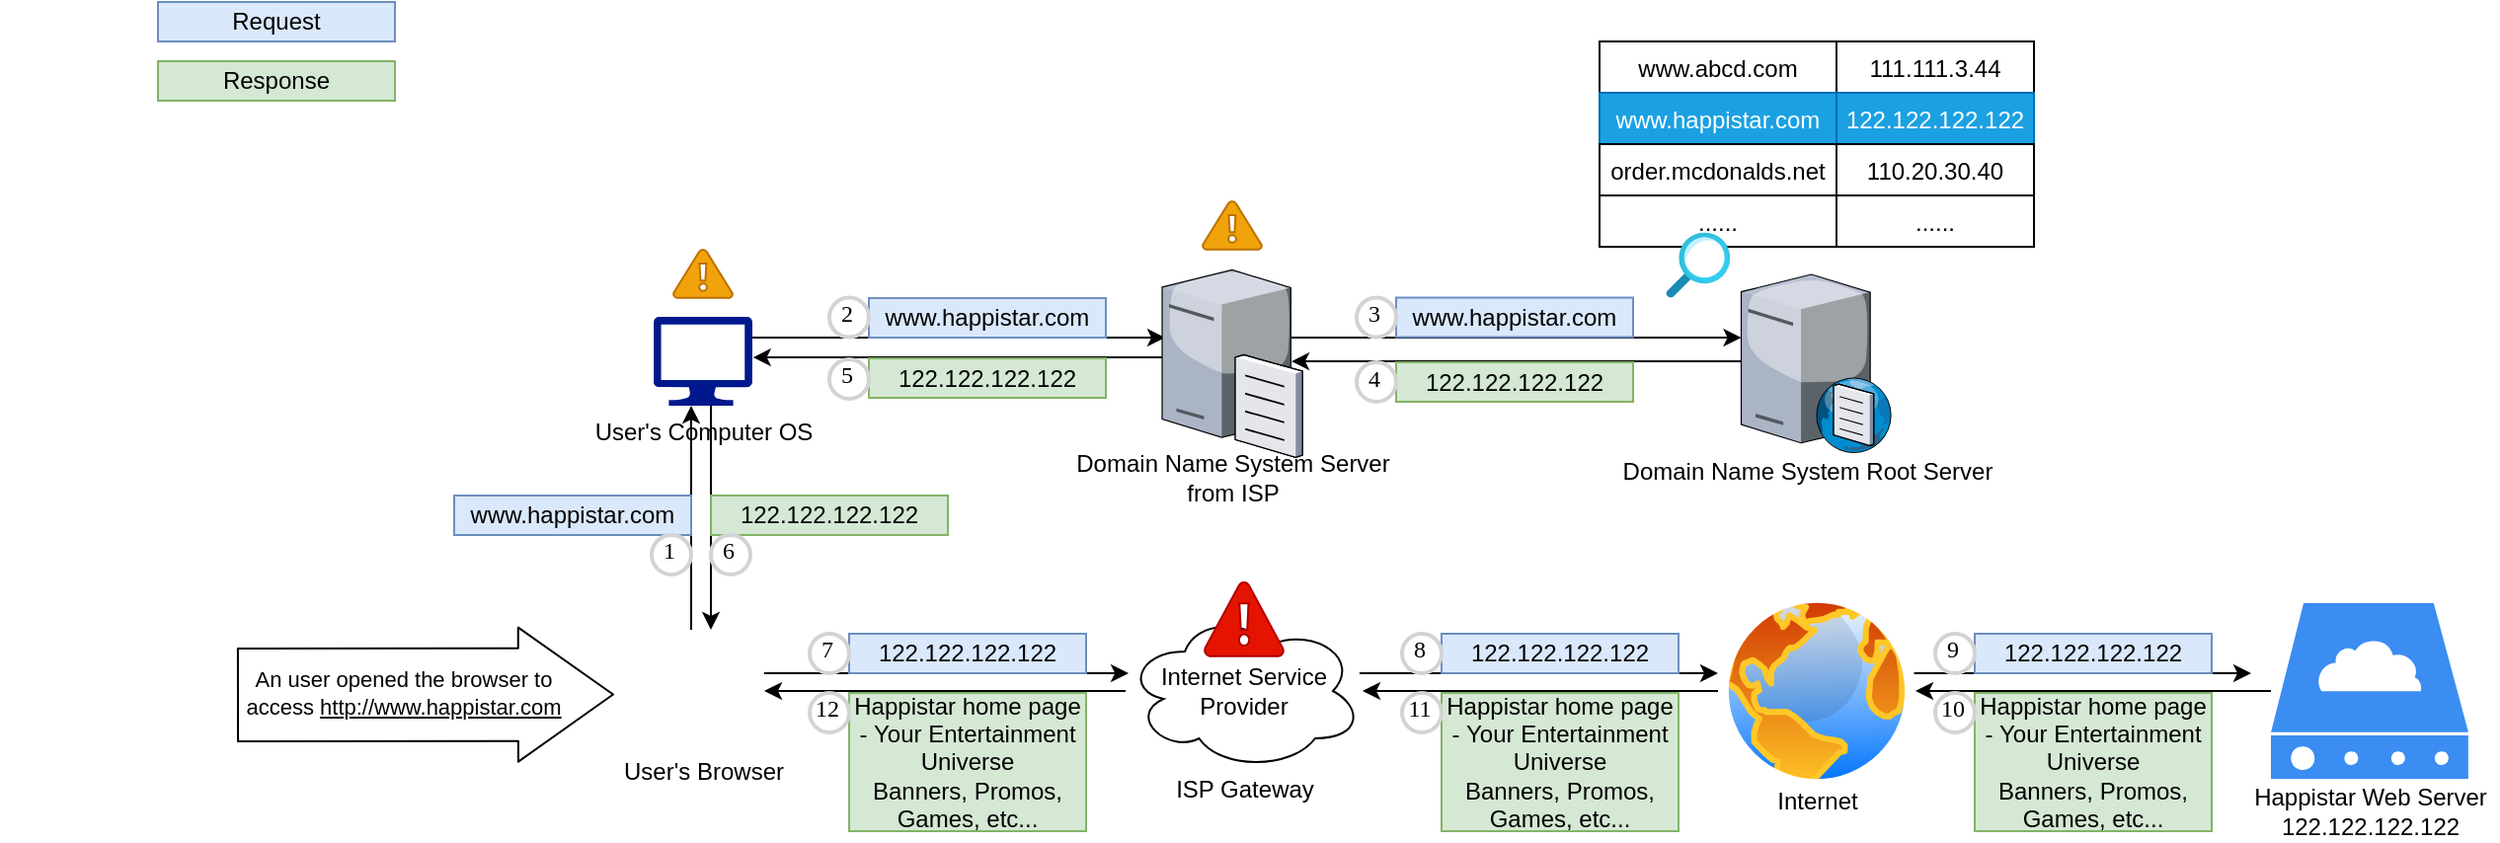 <mxfile version="14.3.0" type="github">
  <diagram id="l8hXMBHkgcEJcSW0mbfh" name="Page-1">
    <mxGraphModel dx="2115" dy="589" grid="1" gridSize="10" guides="1" tooltips="1" connect="1" arrows="1" fold="1" page="1" pageScale="1" pageWidth="1169" pageHeight="827" math="0" shadow="0">
      <root>
        <mxCell id="0" />
        <mxCell id="1" parent="0" />
        <mxCell id="qojFPFEIn5ypN-THC_9b-14" value="" style="edgeStyle=orthogonalEdgeStyle;rounded=0;orthogonalLoop=1;jettySize=auto;html=1;" parent="1" source="qojFPFEIn5ypN-THC_9b-5" target="qojFPFEIn5ypN-THC_9b-6" edge="1">
          <mxGeometry relative="1" as="geometry">
            <Array as="points">
              <mxPoint x="190" y="370" />
              <mxPoint x="190" y="370" />
            </Array>
          </mxGeometry>
        </mxCell>
        <mxCell id="qojFPFEIn5ypN-THC_9b-26" style="edgeStyle=orthogonalEdgeStyle;rounded=0;orthogonalLoop=1;jettySize=auto;html=1;" parent="1" source="qojFPFEIn5ypN-THC_9b-5" target="qojFPFEIn5ypN-THC_9b-8" edge="1">
          <mxGeometry relative="1" as="geometry">
            <Array as="points">
              <mxPoint x="330" y="460" />
              <mxPoint x="330" y="460" />
            </Array>
          </mxGeometry>
        </mxCell>
        <mxCell id="qojFPFEIn5ypN-THC_9b-5" value="" style="shape=image;html=1;verticalAlign=top;verticalLabelPosition=bottom;labelBackgroundColor=#ffffff;imageAspect=0;aspect=fixed;image=https://cdn3.iconfinder.com/data/icons/social-network-30/512/social-09-128.png" parent="1" vertex="1">
          <mxGeometry x="165" y="438" width="62" height="62" as="geometry" />
        </mxCell>
        <mxCell id="qojFPFEIn5ypN-THC_9b-15" value="" style="edgeStyle=orthogonalEdgeStyle;rounded=0;orthogonalLoop=1;jettySize=auto;html=1;" parent="1" edge="1">
          <mxGeometry relative="1" as="geometry">
            <mxPoint x="200" y="324.5" as="sourcePoint" />
            <mxPoint x="200" y="438.0" as="targetPoint" />
            <Array as="points">
              <mxPoint x="200" y="400" />
              <mxPoint x="200" y="400" />
            </Array>
          </mxGeometry>
        </mxCell>
        <mxCell id="qojFPFEIn5ypN-THC_9b-19" style="edgeStyle=orthogonalEdgeStyle;rounded=0;orthogonalLoop=1;jettySize=auto;html=1;" parent="1" source="qojFPFEIn5ypN-THC_9b-6" edge="1">
          <mxGeometry relative="1" as="geometry">
            <mxPoint x="430" y="290.029" as="targetPoint" />
            <Array as="points">
              <mxPoint x="360" y="290" />
              <mxPoint x="360" y="290" />
            </Array>
          </mxGeometry>
        </mxCell>
        <mxCell id="qojFPFEIn5ypN-THC_9b-6" value="" style="aspect=fixed;pointerEvents=1;shadow=0;dashed=0;html=1;strokeColor=none;labelPosition=center;verticalLabelPosition=bottom;verticalAlign=top;align=center;fillColor=#00188D;shape=mxgraph.azure.computer" parent="1" vertex="1">
          <mxGeometry x="171" y="279.5" width="50" height="45" as="geometry" />
        </mxCell>
        <mxCell id="qojFPFEIn5ypN-THC_9b-79" style="edgeStyle=orthogonalEdgeStyle;rounded=0;orthogonalLoop=1;jettySize=auto;html=1;" parent="1" source="qojFPFEIn5ypN-THC_9b-7" edge="1">
          <mxGeometry relative="1" as="geometry">
            <mxPoint x="494" y="302.029" as="targetPoint" />
          </mxGeometry>
        </mxCell>
        <mxCell id="qojFPFEIn5ypN-THC_9b-7" value="" style="verticalLabelPosition=bottom;aspect=fixed;html=1;verticalAlign=top;strokeColor=none;align=center;outlineConnect=0;shape=mxgraph.citrix.dns_server;" parent="1" vertex="1">
          <mxGeometry x="721.75" y="255.75" width="76.5" height="92.5" as="geometry" />
        </mxCell>
        <mxCell id="qojFPFEIn5ypN-THC_9b-30" style="edgeStyle=orthogonalEdgeStyle;rounded=0;orthogonalLoop=1;jettySize=auto;html=1;" parent="1" source="qojFPFEIn5ypN-THC_9b-8" edge="1">
          <mxGeometry relative="1" as="geometry">
            <mxPoint x="710" y="460" as="targetPoint" />
            <Array as="points">
              <mxPoint x="710" y="460" />
            </Array>
          </mxGeometry>
        </mxCell>
        <mxCell id="qojFPFEIn5ypN-THC_9b-36" style="edgeStyle=orthogonalEdgeStyle;rounded=0;orthogonalLoop=1;jettySize=auto;html=1;" parent="1" source="qojFPFEIn5ypN-THC_9b-8" target="qojFPFEIn5ypN-THC_9b-5" edge="1">
          <mxGeometry relative="1" as="geometry" />
        </mxCell>
        <mxCell id="qojFPFEIn5ypN-THC_9b-8" value="Internet Service Provider" style="ellipse;shape=cloud;whiteSpace=wrap;html=1;" parent="1" vertex="1">
          <mxGeometry x="410" y="429" width="120" height="80" as="geometry" />
        </mxCell>
        <mxCell id="qojFPFEIn5ypN-THC_9b-20" style="edgeStyle=orthogonalEdgeStyle;rounded=0;orthogonalLoop=1;jettySize=auto;html=1;entryX=1.007;entryY=0.456;entryDx=0;entryDy=0;entryPerimeter=0;" parent="1" target="qojFPFEIn5ypN-THC_9b-6" edge="1">
          <mxGeometry relative="1" as="geometry">
            <mxPoint x="430" y="300.029" as="sourcePoint" />
            <mxPoint x="230" y="302" as="targetPoint" />
            <Array as="points">
              <mxPoint x="350" y="300" />
              <mxPoint x="350" y="300" />
            </Array>
          </mxGeometry>
        </mxCell>
        <mxCell id="qojFPFEIn5ypN-THC_9b-94" style="edgeStyle=orthogonalEdgeStyle;rounded=0;orthogonalLoop=1;jettySize=auto;html=1;" parent="1" target="qojFPFEIn5ypN-THC_9b-7" edge="1">
          <mxGeometry relative="1" as="geometry">
            <mxPoint x="494" y="290.029" as="sourcePoint" />
            <Array as="points">
              <mxPoint x="520" y="290" />
              <mxPoint x="520" y="290" />
            </Array>
          </mxGeometry>
        </mxCell>
        <mxCell id="qojFPFEIn5ypN-THC_9b-33" style="edgeStyle=orthogonalEdgeStyle;rounded=0;orthogonalLoop=1;jettySize=auto;html=1;" parent="1" source="qojFPFEIn5ypN-THC_9b-10" edge="1">
          <mxGeometry relative="1" as="geometry">
            <mxPoint x="980" y="460" as="targetPoint" />
            <Array as="points">
              <mxPoint x="870" y="460" />
              <mxPoint x="870" y="460" />
            </Array>
          </mxGeometry>
        </mxCell>
        <mxCell id="qojFPFEIn5ypN-THC_9b-35" style="edgeStyle=orthogonalEdgeStyle;rounded=0;orthogonalLoop=1;jettySize=auto;html=1;" parent="1" source="qojFPFEIn5ypN-THC_9b-10" target="qojFPFEIn5ypN-THC_9b-8" edge="1">
          <mxGeometry relative="1" as="geometry" />
        </mxCell>
        <mxCell id="qojFPFEIn5ypN-THC_9b-10" value="" style="aspect=fixed;perimeter=ellipsePerimeter;html=1;align=center;shadow=0;dashed=0;spacingTop=3;image;image=img/lib/active_directory/internet_globe.svg;" parent="1" vertex="1">
          <mxGeometry x="710" y="419" width="100" height="100" as="geometry" />
        </mxCell>
        <mxCell id="qojFPFEIn5ypN-THC_9b-34" style="edgeStyle=orthogonalEdgeStyle;rounded=0;orthogonalLoop=1;jettySize=auto;html=1;entryX=1;entryY=0.5;entryDx=0;entryDy=0;" parent="1" source="qojFPFEIn5ypN-THC_9b-11" target="qojFPFEIn5ypN-THC_9b-10" edge="1">
          <mxGeometry relative="1" as="geometry" />
        </mxCell>
        <mxCell id="qojFPFEIn5ypN-THC_9b-11" value="" style="html=1;aspect=fixed;strokeColor=none;shadow=0;align=center;verticalAlign=top;fillColor=#3B8DF1;shape=mxgraph.gcp2.cloud_server" parent="1" vertex="1">
          <mxGeometry x="990" y="424.5" width="100" height="89" as="geometry" />
        </mxCell>
        <mxCell id="qojFPFEIn5ypN-THC_9b-38" value="www.happistar.com" style="whiteSpace=wrap;html=1;fillColor=#dae8fc;strokeColor=#6c8ebf;" parent="1" vertex="1">
          <mxGeometry x="70" y="370" width="120" height="20" as="geometry" />
        </mxCell>
        <mxCell id="qojFPFEIn5ypN-THC_9b-39" value="www.happistar.com" style="whiteSpace=wrap;html=1;fillColor=#dae8fc;strokeColor=#6c8ebf;" parent="1" vertex="1">
          <mxGeometry x="280" y="270" width="120" height="20" as="geometry" />
        </mxCell>
        <mxCell id="qojFPFEIn5ypN-THC_9b-40" value="www.happistar.com" style="whiteSpace=wrap;html=1;fillColor=#dae8fc;strokeColor=#6c8ebf;" parent="1" vertex="1">
          <mxGeometry x="547" y="269.75" width="120" height="20" as="geometry" />
        </mxCell>
        <mxCell id="qojFPFEIn5ypN-THC_9b-41" value="&lt;span&gt;122.122.122.122&lt;/span&gt;" style="whiteSpace=wrap;html=1;fillColor=#d5e8d4;strokeColor=#82b366;" parent="1" vertex="1">
          <mxGeometry x="547" y="302.5" width="120" height="20" as="geometry" />
        </mxCell>
        <mxCell id="qojFPFEIn5ypN-THC_9b-42" value="&lt;span&gt;122.122.122.122&lt;/span&gt;" style="whiteSpace=wrap;html=1;fillColor=#d5e8d4;strokeColor=#82b366;" parent="1" vertex="1">
          <mxGeometry x="280" y="300.5" width="120" height="20" as="geometry" />
        </mxCell>
        <mxCell id="qojFPFEIn5ypN-THC_9b-43" value="&lt;span&gt;122.122.122.122&lt;/span&gt;" style="whiteSpace=wrap;html=1;fillColor=#d5e8d4;strokeColor=#82b366;" parent="1" vertex="1">
          <mxGeometry x="200" y="370" width="120" height="20" as="geometry" />
        </mxCell>
        <mxCell id="qojFPFEIn5ypN-THC_9b-44" value="122.122.122.122" style="whiteSpace=wrap;html=1;fillColor=#dae8fc;strokeColor=#6c8ebf;" parent="1" vertex="1">
          <mxGeometry x="270" y="440" width="120" height="20" as="geometry" />
        </mxCell>
        <mxCell id="qojFPFEIn5ypN-THC_9b-45" value="122.122.122.122" style="whiteSpace=wrap;html=1;fillColor=#dae8fc;strokeColor=#6c8ebf;" parent="1" vertex="1">
          <mxGeometry x="570" y="440" width="120" height="20" as="geometry" />
        </mxCell>
        <mxCell id="qojFPFEIn5ypN-THC_9b-46" value="122.122.122.122" style="whiteSpace=wrap;html=1;fillColor=#dae8fc;strokeColor=#6c8ebf;" parent="1" vertex="1">
          <mxGeometry x="840" y="440" width="120" height="20" as="geometry" />
        </mxCell>
        <mxCell id="qojFPFEIn5ypN-THC_9b-69" value="111.111.3.44" style="swimlane;fontStyle=0;childLayout=stackLayout;horizontal=1;startSize=26;fillColor=none;horizontalStack=0;resizeParent=1;resizeParentMax=0;resizeLast=0;collapsible=1;marginBottom=0;strokeColor=#000000;verticalAlign=middle;align=center;" parent="1" vertex="1">
          <mxGeometry x="770" y="140" width="100" height="104" as="geometry" />
        </mxCell>
        <mxCell id="qojFPFEIn5ypN-THC_9b-70" value="122.122.122.122" style="text;fillColor=#1ba1e2;align=center;verticalAlign=middle;spacingLeft=4;spacingRight=4;overflow=hidden;rotatable=0;points=[[0,0.5],[1,0.5]];portConstraint=eastwest;strokeColor=#006EAF;fontColor=#ffffff;" parent="qojFPFEIn5ypN-THC_9b-69" vertex="1">
          <mxGeometry y="26" width="100" height="26" as="geometry" />
        </mxCell>
        <mxCell id="qojFPFEIn5ypN-THC_9b-71" value="110.20.30.40" style="text;fillColor=none;align=center;verticalAlign=middle;spacingLeft=4;spacingRight=4;overflow=hidden;rotatable=0;points=[[0,0.5],[1,0.5]];portConstraint=eastwest;strokeColor=#000000;" parent="qojFPFEIn5ypN-THC_9b-69" vertex="1">
          <mxGeometry y="52" width="100" height="26" as="geometry" />
        </mxCell>
        <mxCell id="qojFPFEIn5ypN-THC_9b-72" value="......" style="text;fillColor=none;align=center;verticalAlign=middle;spacingLeft=4;spacingRight=4;overflow=hidden;rotatable=0;points=[[0,0.5],[1,0.5]];portConstraint=eastwest;strokeColor=#000000;" parent="qojFPFEIn5ypN-THC_9b-69" vertex="1">
          <mxGeometry y="78" width="100" height="26" as="geometry" />
        </mxCell>
        <mxCell id="qojFPFEIn5ypN-THC_9b-73" value="www.abcd.com" style="swimlane;fontStyle=0;childLayout=stackLayout;horizontal=1;startSize=26;fillColor=none;horizontalStack=0;resizeParent=1;resizeParentMax=0;resizeLast=0;collapsible=1;marginBottom=0;strokeColor=#000000;verticalAlign=middle;align=center;" parent="1" vertex="1">
          <mxGeometry x="650" y="140" width="120" height="104" as="geometry" />
        </mxCell>
        <mxCell id="qojFPFEIn5ypN-THC_9b-74" value="www.happistar.com" style="text;fillColor=#1ba1e2;align=center;verticalAlign=top;spacingLeft=4;spacingRight=4;overflow=hidden;rotatable=0;points=[[0,0.5],[1,0.5]];portConstraint=eastwest;strokeColor=#006EAF;fontColor=#ffffff;" parent="qojFPFEIn5ypN-THC_9b-73" vertex="1">
          <mxGeometry y="26" width="120" height="26" as="geometry" />
        </mxCell>
        <mxCell id="qojFPFEIn5ypN-THC_9b-75" value="order.mcdonalds.net" style="text;fillColor=none;align=center;verticalAlign=middle;spacingLeft=4;spacingRight=4;overflow=hidden;rotatable=0;points=[[0,0.5],[1,0.5]];portConstraint=eastwest;strokeColor=#000000;" parent="qojFPFEIn5ypN-THC_9b-73" vertex="1">
          <mxGeometry y="52" width="120" height="26" as="geometry" />
        </mxCell>
        <mxCell id="qojFPFEIn5ypN-THC_9b-76" value="......" style="text;fillColor=none;align=center;verticalAlign=top;spacingLeft=4;spacingRight=4;overflow=hidden;rotatable=0;points=[[0,0.5],[1,0.5]];portConstraint=eastwest;strokeColor=#000000;" parent="qojFPFEIn5ypN-THC_9b-73" vertex="1">
          <mxGeometry y="78" width="120" height="26" as="geometry" />
        </mxCell>
        <mxCell id="qojFPFEIn5ypN-THC_9b-81" value="Happistar home page -&amp;nbsp;Your Entertainment Universe&lt;br&gt;Banners, Promos, Games, etc..." style="rounded=0;whiteSpace=wrap;html=1;strokeColor=#82b366;align=center;fillColor=#d5e8d4;" parent="1" vertex="1">
          <mxGeometry x="840" y="470" width="120" height="70" as="geometry" />
        </mxCell>
        <mxCell id="qojFPFEIn5ypN-THC_9b-82" value="Happistar home page -&amp;nbsp;Your Entertainment Universe&lt;br&gt;Banners, Promos, Games, etc..." style="rounded=0;whiteSpace=wrap;html=1;strokeColor=#82b366;align=center;fillColor=#d5e8d4;" parent="1" vertex="1">
          <mxGeometry x="570" y="470" width="120" height="70" as="geometry" />
        </mxCell>
        <mxCell id="qojFPFEIn5ypN-THC_9b-83" value="Happistar home page -&amp;nbsp;Your Entertainment Universe&lt;br&gt;Banners, Promos, Games, etc..." style="rounded=0;whiteSpace=wrap;html=1;strokeColor=#82b366;align=center;fillColor=#d5e8d4;" parent="1" vertex="1">
          <mxGeometry x="270" y="470" width="120" height="70" as="geometry" />
        </mxCell>
        <mxCell id="qojFPFEIn5ypN-THC_9b-77" value="" style="aspect=fixed;html=1;points=[];align=center;image;fontSize=12;image=img/lib/azure2/general/Search.svg;strokeColor=#000000;" parent="1" vertex="1">
          <mxGeometry x="650" y="236.75" width="100" height="33" as="geometry" />
        </mxCell>
        <mxCell id="qojFPFEIn5ypN-THC_9b-92" value="Internet" style="text;html=1;align=center;verticalAlign=middle;resizable=0;points=[];autosize=1;" parent="1" vertex="1">
          <mxGeometry x="730" y="515" width="60" height="20" as="geometry" />
        </mxCell>
        <mxCell id="qojFPFEIn5ypN-THC_9b-95" value="Request" style="whiteSpace=wrap;html=1;strokeColor=#6c8ebf;align=center;fillColor=#dae8fc;" parent="1" vertex="1">
          <mxGeometry x="-80" y="120" width="120" height="20" as="geometry" />
        </mxCell>
        <mxCell id="qojFPFEIn5ypN-THC_9b-97" value="Response" style="whiteSpace=wrap;html=1;strokeColor=#82b366;align=center;fillColor=#d5e8d4;" parent="1" vertex="1">
          <mxGeometry x="-80" y="150" width="120" height="20" as="geometry" />
        </mxCell>
        <mxCell id="qojFPFEIn5ypN-THC_9b-99" value="User&#39;s Browser" style="text;html=1;align=center;verticalAlign=middle;resizable=0;points=[];autosize=1;" parent="1" vertex="1">
          <mxGeometry x="146" y="500" width="100" height="20" as="geometry" />
        </mxCell>
        <mxCell id="qojFPFEIn5ypN-THC_9b-100" value="User&#39;s Computer OS" style="text;html=1;align=center;verticalAlign=middle;resizable=0;points=[];autosize=1;" parent="1" vertex="1">
          <mxGeometry x="131" y="328" width="130" height="20" as="geometry" />
        </mxCell>
        <mxCell id="qojFPFEIn5ypN-THC_9b-102" value="Domain Name System Server&lt;br&gt;from ISP" style="text;html=1;align=center;verticalAlign=middle;resizable=0;points=[];autosize=1;" parent="1" vertex="1">
          <mxGeometry x="379" y="346.25" width="170" height="30" as="geometry" />
        </mxCell>
        <mxCell id="qojFPFEIn5ypN-THC_9b-104" value="Domain Name System Root Server" style="text;html=1;align=center;verticalAlign=middle;resizable=0;points=[];autosize=1;" parent="1" vertex="1">
          <mxGeometry x="655" y="348.25" width="200" height="20" as="geometry" />
        </mxCell>
        <mxCell id="qojFPFEIn5ypN-THC_9b-106" value="Happistar Web Server&lt;br&gt;122.122.122.122" style="text;html=1;align=center;verticalAlign=middle;resizable=0;points=[];autosize=1;" parent="1" vertex="1">
          <mxGeometry x="975" y="515" width="130" height="30" as="geometry" />
        </mxCell>
        <mxCell id="qojFPFEIn5ypN-THC_9b-108" value="" style="shape=image;html=1;verticalAlign=top;verticalLabelPosition=bottom;labelBackgroundColor=#ffffff;imageAspect=0;aspect=fixed;image=https://cdn4.iconfinder.com/data/icons/small-n-flat/24/user-128.png;strokeColor=#000000;align=center;" parent="1" vertex="1">
          <mxGeometry x="-160" y="405" width="128" height="128" as="geometry" />
        </mxCell>
        <mxCell id="qojFPFEIn5ypN-THC_9b-112" value="" style="shape=flexArrow;endArrow=classic;html=1;width=47;endSize=15.69;" parent="1" edge="1">
          <mxGeometry width="50" height="50" relative="1" as="geometry">
            <mxPoint x="-40" y="471" as="sourcePoint" />
            <mxPoint x="151" y="470.75" as="targetPoint" />
          </mxGeometry>
        </mxCell>
        <mxCell id="qojFPFEIn5ypN-THC_9b-113" value="An user opened the browser to&lt;br&gt;access &lt;u&gt;http://www.happistar.com&lt;/u&gt;" style="edgeLabel;html=1;align=center;verticalAlign=middle;resizable=0;points=[];" parent="qojFPFEIn5ypN-THC_9b-112" vertex="1" connectable="0">
          <mxGeometry x="-0.278" y="-3" relative="1" as="geometry">
            <mxPoint x="15.01" y="-4.43" as="offset" />
          </mxGeometry>
        </mxCell>
        <mxCell id="qojFPFEIn5ypN-THC_9b-114" value="ISP Gateway" style="text;html=1;align=center;verticalAlign=middle;resizable=0;points=[];autosize=1;" parent="1" vertex="1">
          <mxGeometry x="425" y="509" width="90" height="20" as="geometry" />
        </mxCell>
        <mxCell id="qojFPFEIn5ypN-THC_9b-119" value="1" style="ellipse;whiteSpace=wrap;html=1;aspect=fixed;strokeWidth=2;fontFamily=Tahoma;spacingBottom=4;spacingRight=2;strokeColor=#d3d3d3;align=center;" parent="1" vertex="1">
          <mxGeometry x="170" y="390" width="20" height="20" as="geometry" />
        </mxCell>
        <mxCell id="qojFPFEIn5ypN-THC_9b-120" value="2" style="ellipse;whiteSpace=wrap;html=1;aspect=fixed;strokeWidth=2;fontFamily=Tahoma;spacingBottom=4;spacingRight=2;strokeColor=#d3d3d3;align=center;" parent="1" vertex="1">
          <mxGeometry x="260" y="269.75" width="20" height="20" as="geometry" />
        </mxCell>
        <mxCell id="qojFPFEIn5ypN-THC_9b-121" value="3" style="ellipse;whiteSpace=wrap;html=1;aspect=fixed;strokeWidth=2;fontFamily=Tahoma;spacingBottom=4;spacingRight=2;strokeColor=#d3d3d3;align=center;" parent="1" vertex="1">
          <mxGeometry x="527" y="269.75" width="20" height="20" as="geometry" />
        </mxCell>
        <mxCell id="qojFPFEIn5ypN-THC_9b-122" value="4" style="ellipse;whiteSpace=wrap;html=1;aspect=fixed;strokeWidth=2;fontFamily=Tahoma;spacingBottom=4;spacingRight=2;strokeColor=#d3d3d3;align=center;" parent="1" vertex="1">
          <mxGeometry x="527" y="302.5" width="20" height="20" as="geometry" />
        </mxCell>
        <mxCell id="qojFPFEIn5ypN-THC_9b-128" value="5" style="ellipse;whiteSpace=wrap;html=1;aspect=fixed;strokeWidth=2;fontFamily=Tahoma;spacingBottom=4;spacingRight=2;strokeColor=#d3d3d3;align=center;" parent="1" vertex="1">
          <mxGeometry x="260" y="301" width="20" height="20" as="geometry" />
        </mxCell>
        <mxCell id="qojFPFEIn5ypN-THC_9b-129" value="6" style="ellipse;whiteSpace=wrap;html=1;aspect=fixed;strokeWidth=2;fontFamily=Tahoma;spacingBottom=4;spacingRight=2;strokeColor=#d3d3d3;align=center;" parent="1" vertex="1">
          <mxGeometry x="200" y="390" width="20" height="20" as="geometry" />
        </mxCell>
        <mxCell id="qojFPFEIn5ypN-THC_9b-130" value="7" style="ellipse;whiteSpace=wrap;html=1;aspect=fixed;strokeWidth=2;fontFamily=Tahoma;spacingBottom=4;spacingRight=2;strokeColor=#d3d3d3;align=center;" parent="1" vertex="1">
          <mxGeometry x="250" y="440" width="20" height="20" as="geometry" />
        </mxCell>
        <mxCell id="qojFPFEIn5ypN-THC_9b-131" value="8" style="ellipse;whiteSpace=wrap;html=1;aspect=fixed;strokeWidth=2;fontFamily=Tahoma;spacingBottom=4;spacingRight=2;strokeColor=#d3d3d3;align=center;" parent="1" vertex="1">
          <mxGeometry x="550" y="440" width="20" height="20" as="geometry" />
        </mxCell>
        <mxCell id="qojFPFEIn5ypN-THC_9b-132" value="9" style="ellipse;whiteSpace=wrap;html=1;aspect=fixed;strokeWidth=2;fontFamily=Tahoma;spacingBottom=4;spacingRight=2;strokeColor=#d3d3d3;align=center;" parent="1" vertex="1">
          <mxGeometry x="820" y="440" width="20" height="20" as="geometry" />
        </mxCell>
        <mxCell id="qojFPFEIn5ypN-THC_9b-133" value="10" style="ellipse;whiteSpace=wrap;html=1;aspect=fixed;strokeWidth=2;fontFamily=Tahoma;spacingBottom=4;spacingRight=2;strokeColor=#d3d3d3;align=center;" parent="1" vertex="1">
          <mxGeometry x="820" y="470" width="20" height="20" as="geometry" />
        </mxCell>
        <mxCell id="qojFPFEIn5ypN-THC_9b-135" value="12" style="ellipse;whiteSpace=wrap;html=1;aspect=fixed;strokeWidth=2;fontFamily=Tahoma;spacingBottom=4;spacingRight=2;strokeColor=#d3d3d3;align=center;" parent="1" vertex="1">
          <mxGeometry x="250" y="470" width="20" height="20" as="geometry" />
        </mxCell>
        <mxCell id="qojFPFEIn5ypN-THC_9b-136" value="11" style="ellipse;whiteSpace=wrap;html=1;aspect=fixed;strokeWidth=2;fontFamily=Tahoma;spacingBottom=4;spacingRight=2;strokeColor=#d3d3d3;align=center;" parent="1" vertex="1">
          <mxGeometry x="550" y="470" width="20" height="20" as="geometry" />
        </mxCell>
        <mxCell id="qojFPFEIn5ypN-THC_9b-139" value="" style="verticalLabelPosition=bottom;aspect=fixed;html=1;verticalAlign=top;strokeColor=none;align=center;outlineConnect=0;shape=mxgraph.citrix.file_server;" parent="1" vertex="1">
          <mxGeometry x="428.5" y="253.5" width="71" height="97" as="geometry" />
        </mxCell>
        <mxCell id="qojFPFEIn5ypN-THC_9b-142" value="" style="verticalLabelPosition=bottom;html=1;verticalAlign=top;align=center;strokeColor=#B20000;fillColor=#e51400;shape=mxgraph.azure.azure_alert;fontColor=#ffffff;" parent="1" vertex="1">
          <mxGeometry x="450" y="414" width="40" height="37.5" as="geometry" />
        </mxCell>
        <mxCell id="qojFPFEIn5ypN-THC_9b-143" value="" style="verticalLabelPosition=bottom;html=1;verticalAlign=top;align=center;strokeColor=#BD7000;fillColor=#f0a30a;shape=mxgraph.azure.azure_alert;fontColor=#ffffff;" parent="1" vertex="1">
          <mxGeometry x="181" y="245.5" width="30" height="24.5" as="geometry" />
        </mxCell>
        <mxCell id="qojFPFEIn5ypN-THC_9b-144" value="" style="verticalLabelPosition=bottom;html=1;verticalAlign=top;align=center;strokeColor=#BD7000;fillColor=#f0a30a;shape=mxgraph.azure.azure_alert;fontColor=#ffffff;" parent="1" vertex="1">
          <mxGeometry x="449" y="221" width="30" height="24.5" as="geometry" />
        </mxCell>
      </root>
    </mxGraphModel>
  </diagram>
</mxfile>
